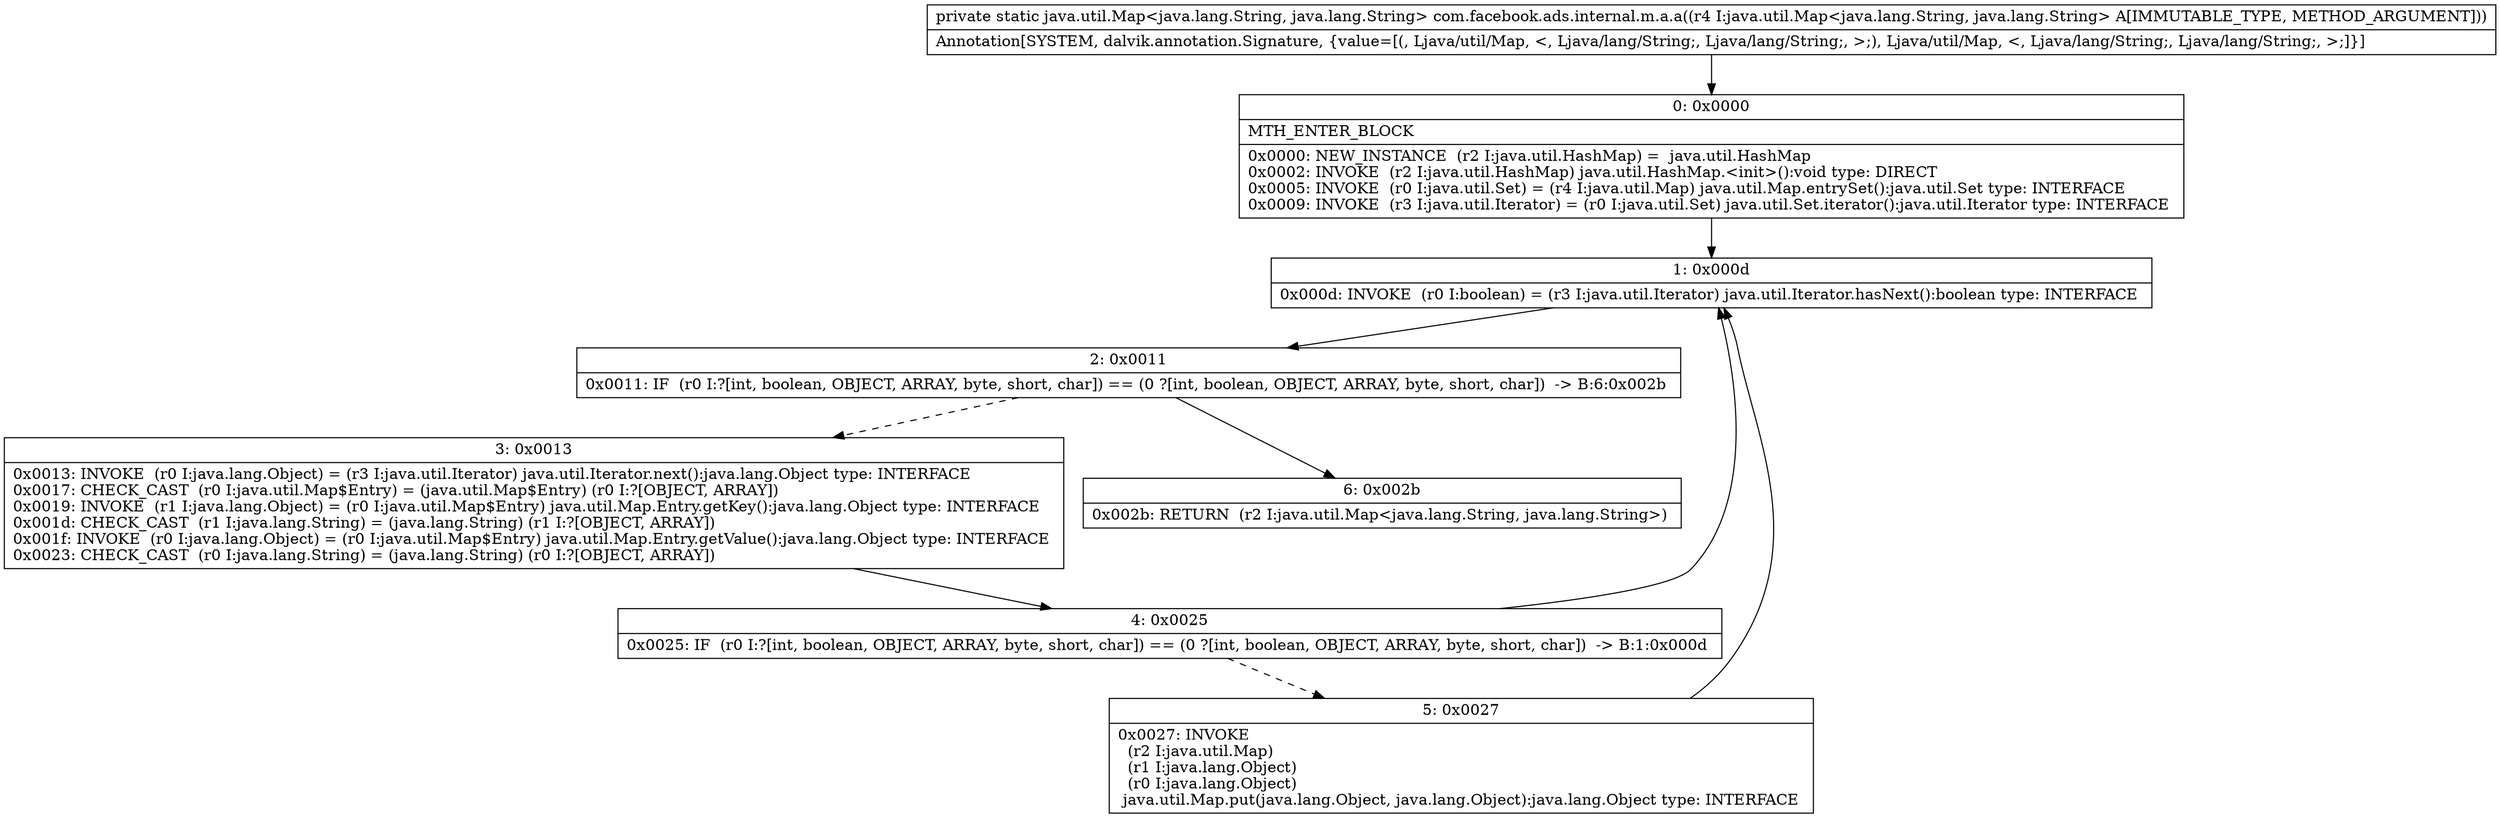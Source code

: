 digraph "CFG forcom.facebook.ads.internal.m.a.a(Ljava\/util\/Map;)Ljava\/util\/Map;" {
Node_0 [shape=record,label="{0\:\ 0x0000|MTH_ENTER_BLOCK\l|0x0000: NEW_INSTANCE  (r2 I:java.util.HashMap) =  java.util.HashMap \l0x0002: INVOKE  (r2 I:java.util.HashMap) java.util.HashMap.\<init\>():void type: DIRECT \l0x0005: INVOKE  (r0 I:java.util.Set) = (r4 I:java.util.Map) java.util.Map.entrySet():java.util.Set type: INTERFACE \l0x0009: INVOKE  (r3 I:java.util.Iterator) = (r0 I:java.util.Set) java.util.Set.iterator():java.util.Iterator type: INTERFACE \l}"];
Node_1 [shape=record,label="{1\:\ 0x000d|0x000d: INVOKE  (r0 I:boolean) = (r3 I:java.util.Iterator) java.util.Iterator.hasNext():boolean type: INTERFACE \l}"];
Node_2 [shape=record,label="{2\:\ 0x0011|0x0011: IF  (r0 I:?[int, boolean, OBJECT, ARRAY, byte, short, char]) == (0 ?[int, boolean, OBJECT, ARRAY, byte, short, char])  \-\> B:6:0x002b \l}"];
Node_3 [shape=record,label="{3\:\ 0x0013|0x0013: INVOKE  (r0 I:java.lang.Object) = (r3 I:java.util.Iterator) java.util.Iterator.next():java.lang.Object type: INTERFACE \l0x0017: CHECK_CAST  (r0 I:java.util.Map$Entry) = (java.util.Map$Entry) (r0 I:?[OBJECT, ARRAY]) \l0x0019: INVOKE  (r1 I:java.lang.Object) = (r0 I:java.util.Map$Entry) java.util.Map.Entry.getKey():java.lang.Object type: INTERFACE \l0x001d: CHECK_CAST  (r1 I:java.lang.String) = (java.lang.String) (r1 I:?[OBJECT, ARRAY]) \l0x001f: INVOKE  (r0 I:java.lang.Object) = (r0 I:java.util.Map$Entry) java.util.Map.Entry.getValue():java.lang.Object type: INTERFACE \l0x0023: CHECK_CAST  (r0 I:java.lang.String) = (java.lang.String) (r0 I:?[OBJECT, ARRAY]) \l}"];
Node_4 [shape=record,label="{4\:\ 0x0025|0x0025: IF  (r0 I:?[int, boolean, OBJECT, ARRAY, byte, short, char]) == (0 ?[int, boolean, OBJECT, ARRAY, byte, short, char])  \-\> B:1:0x000d \l}"];
Node_5 [shape=record,label="{5\:\ 0x0027|0x0027: INVOKE  \l  (r2 I:java.util.Map)\l  (r1 I:java.lang.Object)\l  (r0 I:java.lang.Object)\l java.util.Map.put(java.lang.Object, java.lang.Object):java.lang.Object type: INTERFACE \l}"];
Node_6 [shape=record,label="{6\:\ 0x002b|0x002b: RETURN  (r2 I:java.util.Map\<java.lang.String, java.lang.String\>) \l}"];
MethodNode[shape=record,label="{private static java.util.Map\<java.lang.String, java.lang.String\> com.facebook.ads.internal.m.a.a((r4 I:java.util.Map\<java.lang.String, java.lang.String\> A[IMMUTABLE_TYPE, METHOD_ARGUMENT]))  | Annotation[SYSTEM, dalvik.annotation.Signature, \{value=[(, Ljava\/util\/Map, \<, Ljava\/lang\/String;, Ljava\/lang\/String;, \>;), Ljava\/util\/Map, \<, Ljava\/lang\/String;, Ljava\/lang\/String;, \>;]\}]\l}"];
MethodNode -> Node_0;
Node_0 -> Node_1;
Node_1 -> Node_2;
Node_2 -> Node_3[style=dashed];
Node_2 -> Node_6;
Node_3 -> Node_4;
Node_4 -> Node_1;
Node_4 -> Node_5[style=dashed];
Node_5 -> Node_1;
}

